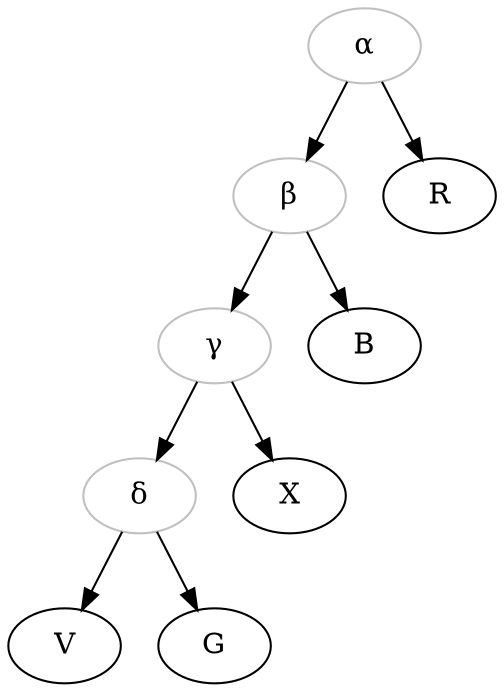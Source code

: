 digraph {

alpha[label="α", color="grey"];
beta[label="β", color="grey"];
gamma[label="γ", color="grey"];
delta[label="δ", color="grey"];

alpha->R;
alpha->beta;
beta->B;
beta->gamma;
gamma->X;
gamma->delta;
delta->V;
delta->G;

}

